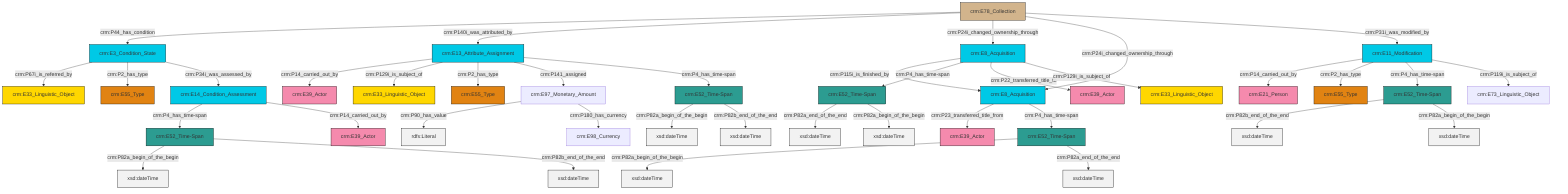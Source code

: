 graph TD
classDef Literal fill:#f2f2f2,stroke:#000000;
classDef CRM_Entity fill:#FFFFFF,stroke:#000000;
classDef Temporal_Entity fill:#00C9E6, stroke:#000000;
classDef Type fill:#E18312, stroke:#000000;
classDef Time-Span fill:#2C9C91, stroke:#000000;
classDef Appellation fill:#FFEB7F, stroke:#000000;
classDef Place fill:#008836, stroke:#000000;
classDef Persistent_Item fill:#B266B2, stroke:#000000;
classDef Conceptual_Object fill:#FFD700, stroke:#000000;
classDef Physical_Thing fill:#D2B48C, stroke:#000000;
classDef Actor fill:#f58aad, stroke:#000000;
classDef PC_Classes fill:#4ce600, stroke:#000000;
classDef Multi fill:#cccccc,stroke:#000000;

2["crm:E8_Acquisition"]:::Temporal_Entity -->|crm:P115i_is_finished_by| 3["crm:E8_Acquisition"]:::Temporal_Entity
8["crm:E78_Collection"]:::Physical_Thing -->|crm:P44_has_condition| 6["crm:E3_Condition_State"]:::Temporal_Entity
13["crm:E52_Time-Span"]:::Time-Span -->|crm:P82a_begin_of_the_begin| 14[xsd:dateTime]:::Literal
8["crm:E78_Collection"]:::Physical_Thing -->|crm:P140i_was_attributed_by| 16["crm:E13_Attribute_Assignment"]:::Temporal_Entity
2["crm:E8_Acquisition"]:::Temporal_Entity -->|crm:P4_has_time-span| 19["crm:E52_Time-Span"]:::Time-Span
2["crm:E8_Acquisition"]:::Temporal_Entity -->|crm:P22_transferred_title_to| 24["crm:E39_Actor"]:::Actor
8["crm:E78_Collection"]:::Physical_Thing -->|crm:P24i_changed_ownership_through| 2["crm:E8_Acquisition"]:::Temporal_Entity
16["crm:E13_Attribute_Assignment"]:::Temporal_Entity -->|crm:P14_carried_out_by| 31["crm:E39_Actor"]:::Actor
32["crm:E52_Time-Span"]:::Time-Span -->|crm:P82b_end_of_the_end| 33[xsd:dateTime]:::Literal
19["crm:E52_Time-Span"]:::Time-Span -->|crm:P82a_end_of_the_end| 34[xsd:dateTime]:::Literal
0["crm:E11_Modification"]:::Temporal_Entity -->|crm:P14_carried_out_by| 36["crm:E21_Person"]:::Actor
0["crm:E11_Modification"]:::Temporal_Entity -->|crm:P2_has_type| 11["crm:E55_Type"]:::Type
37["crm:E52_Time-Span"]:::Time-Span -->|crm:P82a_begin_of_the_begin| 38[xsd:dateTime]:::Literal
8["crm:E78_Collection"]:::Physical_Thing -->|crm:P24i_changed_ownership_through| 3["crm:E8_Acquisition"]:::Temporal_Entity
39["crm:E97_Monetary_Amount"]:::Default -->|crm:P90_has_value| 40[rdfs:Literal]:::Literal
0["crm:E11_Modification"]:::Temporal_Entity -->|crm:P4_has_time-span| 32["crm:E52_Time-Span"]:::Time-Span
6["crm:E3_Condition_State"]:::Temporal_Entity -->|crm:P67i_is_referred_by| 22["crm:E33_Linguistic_Object"]:::Conceptual_Object
16["crm:E13_Attribute_Assignment"]:::Temporal_Entity -->|crm:P129i_is_subject_of| 26["crm:E33_Linguistic_Object"]:::Conceptual_Object
16["crm:E13_Attribute_Assignment"]:::Temporal_Entity -->|crm:P2_has_type| 41["crm:E55_Type"]:::Type
37["crm:E52_Time-Span"]:::Time-Span -->|crm:P82a_end_of_the_end| 42[xsd:dateTime]:::Literal
28["crm:E52_Time-Span"]:::Time-Span -->|crm:P82a_begin_of_the_begin| 43[xsd:dateTime]:::Literal
8["crm:E78_Collection"]:::Physical_Thing -->|crm:P31i_was_modified_by| 0["crm:E11_Modification"]:::Temporal_Entity
49["crm:E14_Condition_Assessment"]:::Temporal_Entity -->|crm:P4_has_time-span| 13["crm:E52_Time-Span"]:::Time-Span
6["crm:E3_Condition_State"]:::Temporal_Entity -->|crm:P2_has_type| 4["crm:E55_Type"]:::Type
2["crm:E8_Acquisition"]:::Temporal_Entity -->|crm:P129i_is_subject_of| 51["crm:E33_Linguistic_Object"]:::Conceptual_Object
16["crm:E13_Attribute_Assignment"]:::Temporal_Entity -->|crm:P141_assigned| 39["crm:E97_Monetary_Amount"]:::Default
19["crm:E52_Time-Span"]:::Time-Span -->|crm:P82a_begin_of_the_begin| 54[xsd:dateTime]:::Literal
39["crm:E97_Monetary_Amount"]:::Default -->|crm:P180_has_currency| 20["crm:E98_Currency"]:::Default
3["crm:E8_Acquisition"]:::Temporal_Entity -->|crm:P23_transferred_title_from| 9["crm:E39_Actor"]:::Actor
32["crm:E52_Time-Span"]:::Time-Span -->|crm:P82a_begin_of_the_begin| 57[xsd:dateTime]:::Literal
16["crm:E13_Attribute_Assignment"]:::Temporal_Entity -->|crm:P4_has_time-span| 28["crm:E52_Time-Span"]:::Time-Span
3["crm:E8_Acquisition"]:::Temporal_Entity -->|crm:P4_has_time-span| 37["crm:E52_Time-Span"]:::Time-Span
49["crm:E14_Condition_Assessment"]:::Temporal_Entity -->|crm:P14_carried_out_by| 52["crm:E39_Actor"]:::Actor
0["crm:E11_Modification"]:::Temporal_Entity -->|crm:P119i_is_subject_of| 17["crm:E73_Linguistic_Object"]:::Default
13["crm:E52_Time-Span"]:::Time-Span -->|crm:P82b_end_of_the_end| 60[xsd:dateTime]:::Literal
28["crm:E52_Time-Span"]:::Time-Span -->|crm:P82b_end_of_the_end| 62[xsd:dateTime]:::Literal
6["crm:E3_Condition_State"]:::Temporal_Entity -->|crm:P34i_was_assessed_by| 49["crm:E14_Condition_Assessment"]:::Temporal_Entity